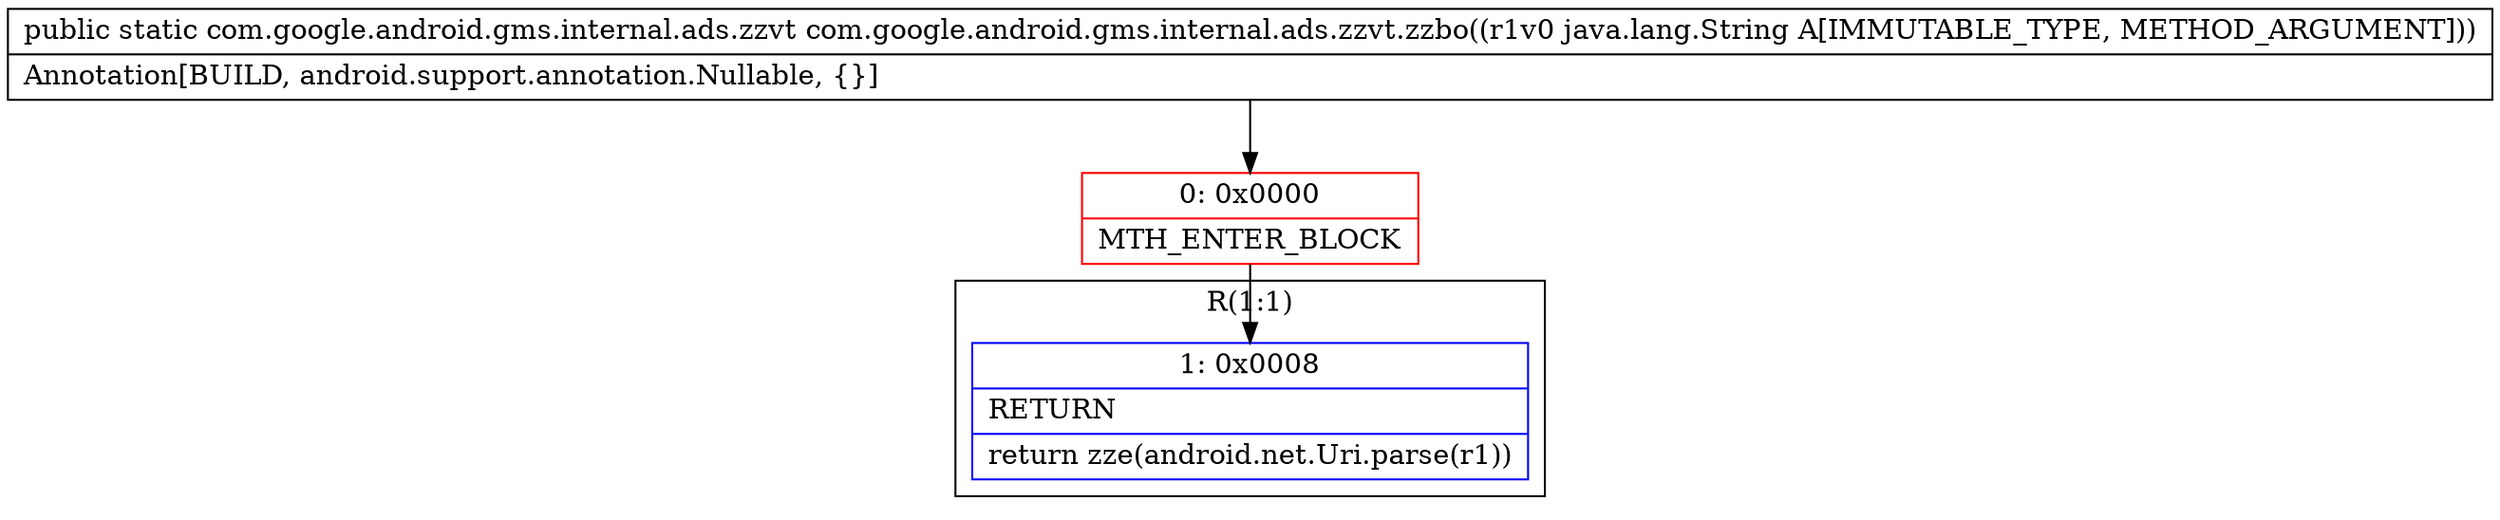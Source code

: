 digraph "CFG forcom.google.android.gms.internal.ads.zzvt.zzbo(Ljava\/lang\/String;)Lcom\/google\/android\/gms\/internal\/ads\/zzvt;" {
subgraph cluster_Region_1276386237 {
label = "R(1:1)";
node [shape=record,color=blue];
Node_1 [shape=record,label="{1\:\ 0x0008|RETURN\l|return zze(android.net.Uri.parse(r1))\l}"];
}
Node_0 [shape=record,color=red,label="{0\:\ 0x0000|MTH_ENTER_BLOCK\l}"];
MethodNode[shape=record,label="{public static com.google.android.gms.internal.ads.zzvt com.google.android.gms.internal.ads.zzvt.zzbo((r1v0 java.lang.String A[IMMUTABLE_TYPE, METHOD_ARGUMENT]))  | Annotation[BUILD, android.support.annotation.Nullable, \{\}]\l}"];
MethodNode -> Node_0;
Node_0 -> Node_1;
}

